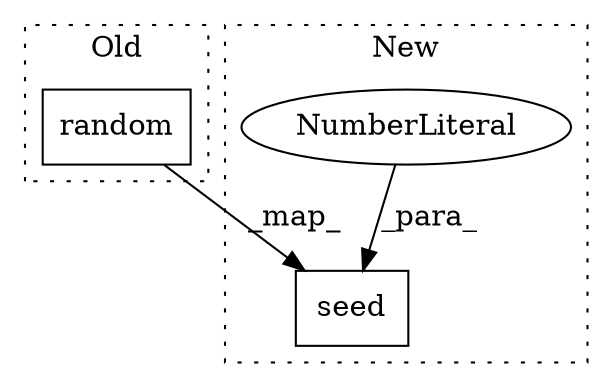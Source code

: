 digraph G {
subgraph cluster0 {
1 [label="random" a="32" s="10589,10618" l="12,2" shape="box"];
label = "Old";
style="dotted";
}
subgraph cluster1 {
2 [label="seed" a="32" s="10651,10657" l="5,1" shape="box"];
3 [label="NumberLiteral" a="34" s="10656" l="1" shape="ellipse"];
label = "New";
style="dotted";
}
1 -> 2 [label="_map_"];
3 -> 2 [label="_para_"];
}